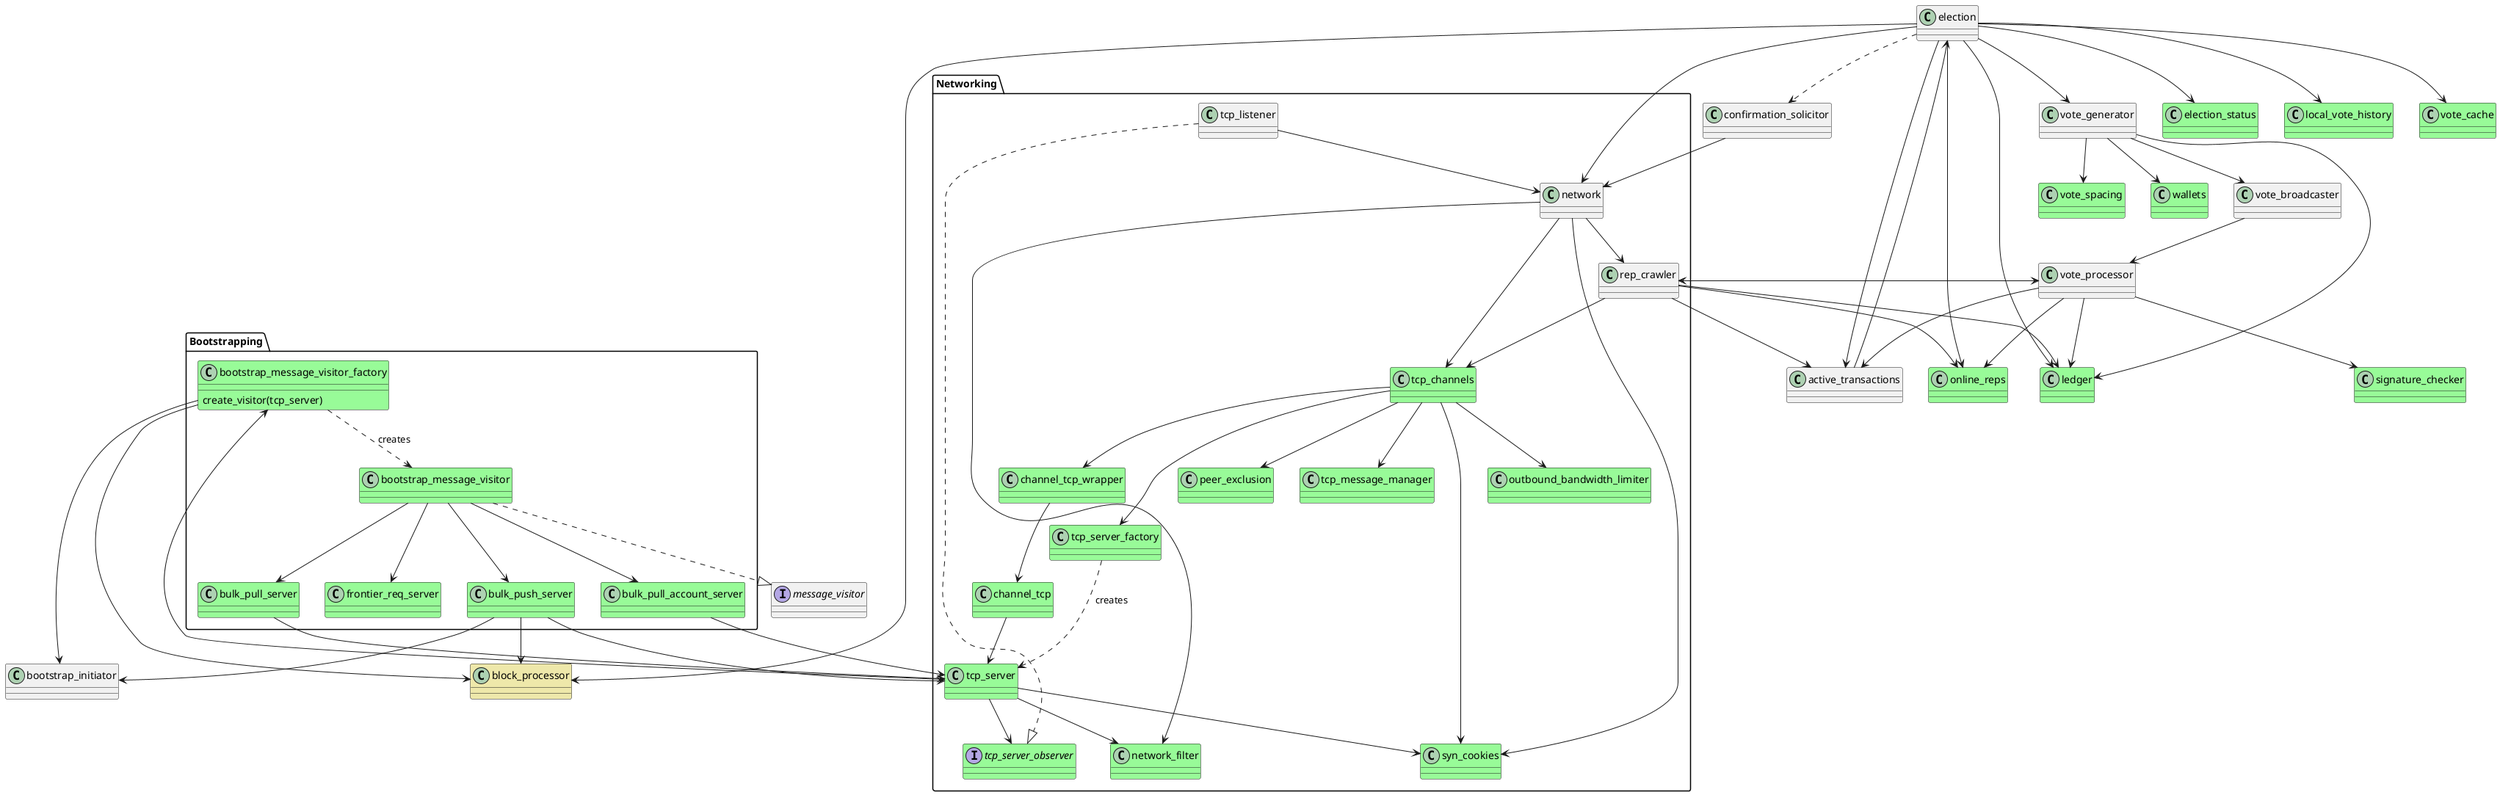 @startuml "Port Blockprocessor"
class block_processor #PaleGoldenRod
class active_transactions
class election
class confirmation_solicitor
class election_status #PaleGreen
class online_reps #PaleGreen
class ledger #PaleGreen
class vote_generator
class vote_broadcaster
class vote_processor
class vote_spacing #PaleGreen
class wallets #PaleGreen
class local_vote_history #PaleGreen
class vote_cache #PaleGreen
class signature_checker #PaleGreen

interface message_visitor

package "Networking"{
class network
class rep_crawler
class peer_exclusion #PaleGreen
class tcp_message_manager #PaleGreen
class channel_tcp_wrapper #PaleGreen
class channel_tcp #PaleGreen
class outbound_bandwidth_limiter #PaleGreen
class syn_cookies #PaleGreen
class tcp_server #PaleGreen
class tcp_channels #PaleGreen
class tcp_server_factory #PaleGreen
class network_filter #PaleGreen
class tcp_listener
interface tcp_server_observer #PaleGreen
}

package "Bootstrapping"{
    class bulk_pull_server #PaleGreen
    class bulk_pull_account_server #PaleGreen
    class frontier_req_server #PaleGreen
    class bulk_push_server #PaleGreen
    class bootstrap_message_visitor #PaleGreen
    class bootstrap_message_visitor_factory #PaleGreen {
        create_visitor(tcp_server)
    }
}

active_transactions --> election
confirmation_solicitor --> network

election --> active_transactions
election --> election_status
election --> online_reps
election --> ledger
election --> block_processor
election --> vote_generator
election --> network
election --> local_vote_history
election --> vote_cache
election ..> confirmation_solicitor

vote_generator --> vote_broadcaster
vote_broadcaster --> vote_processor
vote_generator --> vote_spacing
vote_generator --> ledger
vote_generator --> wallets

vote_processor --> signature_checker
vote_processor --> active_transactions
vote_processor --> online_reps
vote_processor --> rep_crawler 
vote_processor --> ledger

rep_crawler --> tcp_channels
rep_crawler --> online_reps
rep_crawler --> ledger
rep_crawler --> active_transactions
rep_crawler --> vote_processor

network --> network_filter
network --> tcp_channels
network --> rep_crawler
network --> syn_cookies

tcp_channels --> tcp_server_factory
tcp_channels --> outbound_bandwidth_limiter
tcp_channels --> syn_cookies
tcp_channels --> tcp_message_manager
tcp_channels --> channel_tcp_wrapper
tcp_channels --> peer_exclusion

tcp_server_factory ..> tcp_server: creates
tcp_server --> syn_cookies
tcp_server --> network_filter
tcp_server --> bootstrap_message_visitor_factory
tcp_server --> tcp_server_observer

tcp_listener ..|> tcp_server_observer
tcp_listener --> network

channel_tcp_wrapper --> channel_tcp
channel_tcp --> tcp_server

bulk_pull_server --> tcp_server
bulk_pull_account_server --> tcp_server
bulk_push_server --> tcp_server
bulk_push_server --> bootstrap_initiator
bulk_push_server --> block_processor

bootstrap_message_visitor ..|> message_visitor
bootstrap_message_visitor --> bulk_pull_account_server
bootstrap_message_visitor --> bulk_pull_server
bootstrap_message_visitor --> frontier_req_server
bootstrap_message_visitor --> bulk_push_server

bootstrap_message_visitor_factory ..> bootstrap_message_visitor: creates
bootstrap_message_visitor_factory --> block_processor
bootstrap_message_visitor_factory --> bootstrap_initiator
@enduml